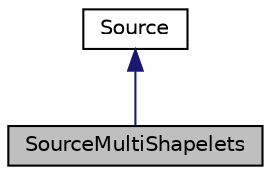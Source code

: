 digraph "SourceMultiShapelets"
{
 // LATEX_PDF_SIZE
  edge [fontname="Helvetica",fontsize="10",labelfontname="Helvetica",labelfontsize="10"];
  node [fontname="Helvetica",fontsize="10",shape=record];
  Node0 [label="SourceMultiShapelets",height=0.2,width=0.4,color="black", fillcolor="grey75", style="filled", fontcolor="black",tooltip="Class for reading in and handling an array of SourceShapelets, made on the model of SourceMultiAnaGal..."];
  Node1 -> Node0 [dir="back",color="midnightblue",fontsize="10",style="solid",fontname="Helvetica"];
  Node1 [label="Source",height=0.2,width=0.4,color="black", fillcolor="white", style="filled",URL="$class_source.html",tooltip="Base class for all sources."];
}
